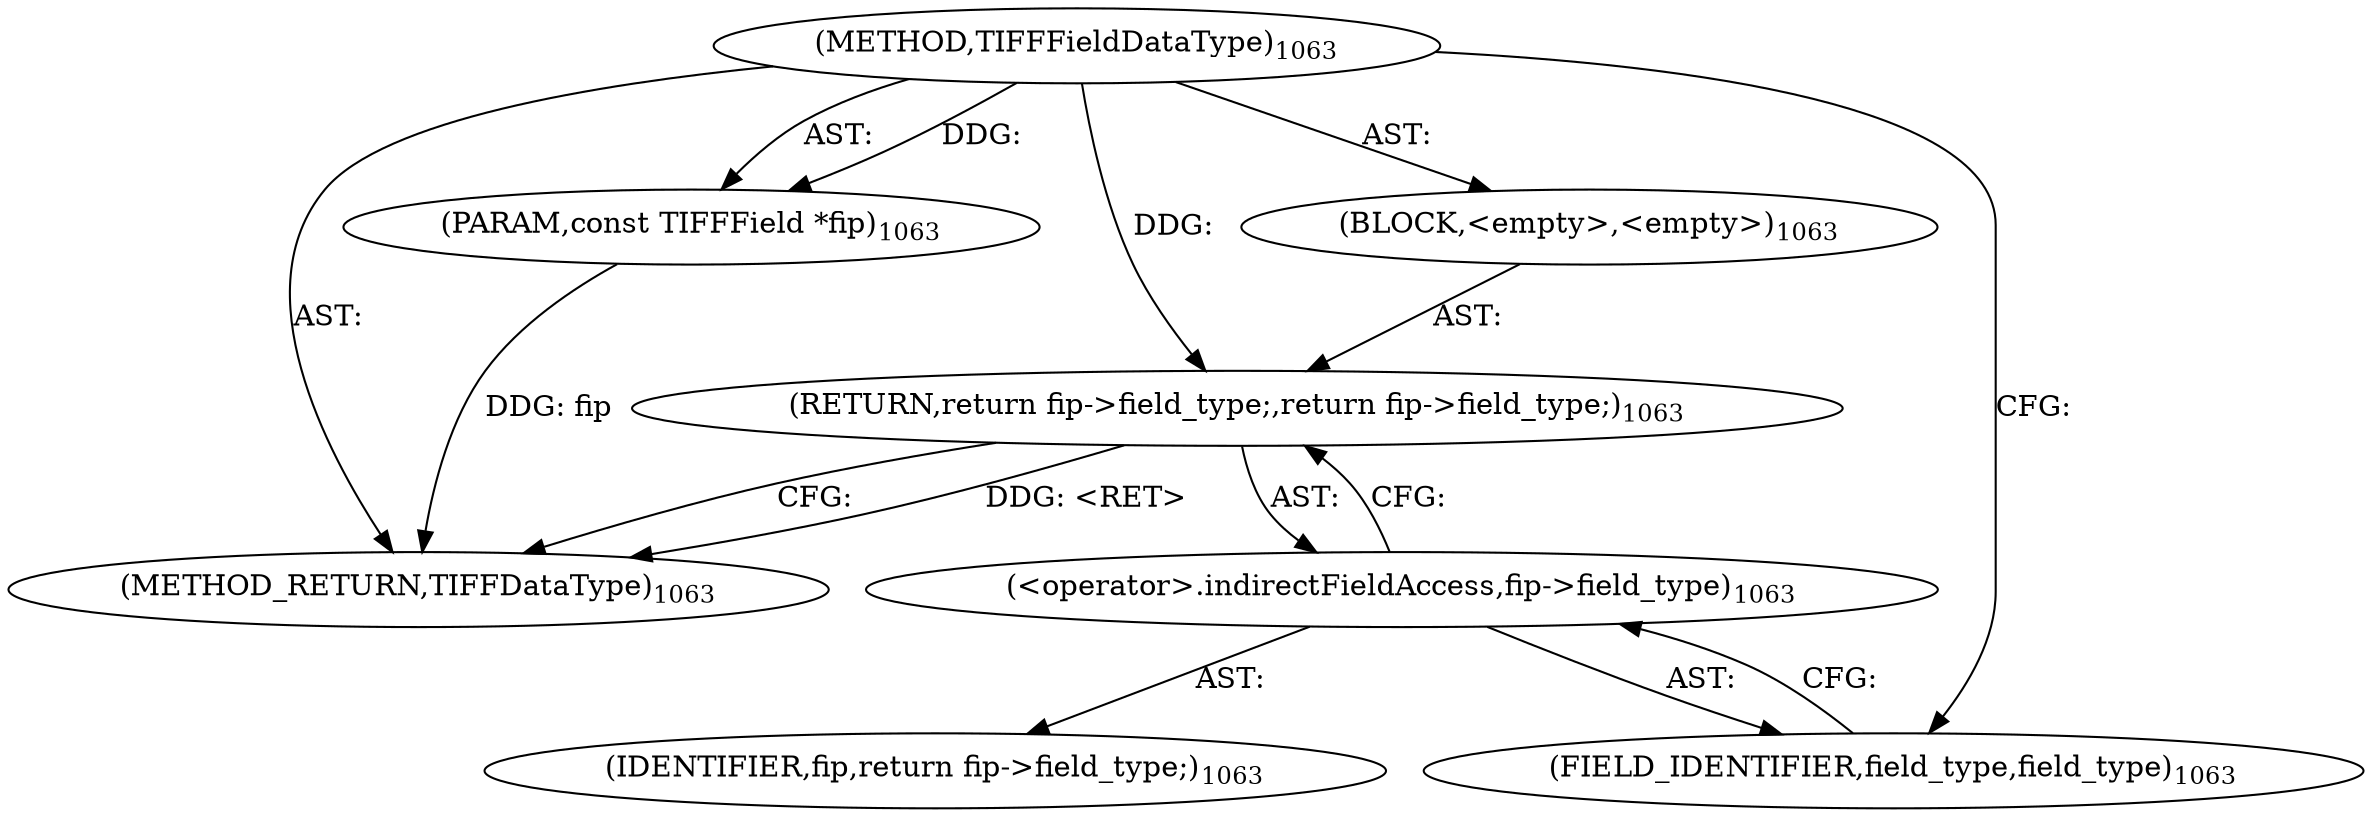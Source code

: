 digraph "TIFFFieldDataType" {  
"27697" [label = <(METHOD,TIFFFieldDataType)<SUB>1063</SUB>> ]
"27698" [label = <(PARAM,const TIFFField *fip)<SUB>1063</SUB>> ]
"27699" [label = <(BLOCK,&lt;empty&gt;,&lt;empty&gt;)<SUB>1063</SUB>> ]
"27700" [label = <(RETURN,return fip-&gt;field_type;,return fip-&gt;field_type;)<SUB>1063</SUB>> ]
"27701" [label = <(&lt;operator&gt;.indirectFieldAccess,fip-&gt;field_type)<SUB>1063</SUB>> ]
"27702" [label = <(IDENTIFIER,fip,return fip-&gt;field_type;)<SUB>1063</SUB>> ]
"27703" [label = <(FIELD_IDENTIFIER,field_type,field_type)<SUB>1063</SUB>> ]
"27704" [label = <(METHOD_RETURN,TIFFDataType)<SUB>1063</SUB>> ]
  "27697" -> "27698"  [ label = "AST: "] 
  "27697" -> "27699"  [ label = "AST: "] 
  "27697" -> "27704"  [ label = "AST: "] 
  "27699" -> "27700"  [ label = "AST: "] 
  "27700" -> "27701"  [ label = "AST: "] 
  "27701" -> "27702"  [ label = "AST: "] 
  "27701" -> "27703"  [ label = "AST: "] 
  "27700" -> "27704"  [ label = "CFG: "] 
  "27701" -> "27700"  [ label = "CFG: "] 
  "27703" -> "27701"  [ label = "CFG: "] 
  "27697" -> "27703"  [ label = "CFG: "] 
  "27700" -> "27704"  [ label = "DDG: &lt;RET&gt;"] 
  "27698" -> "27704"  [ label = "DDG: fip"] 
  "27697" -> "27698"  [ label = "DDG: "] 
  "27697" -> "27700"  [ label = "DDG: "] 
}
